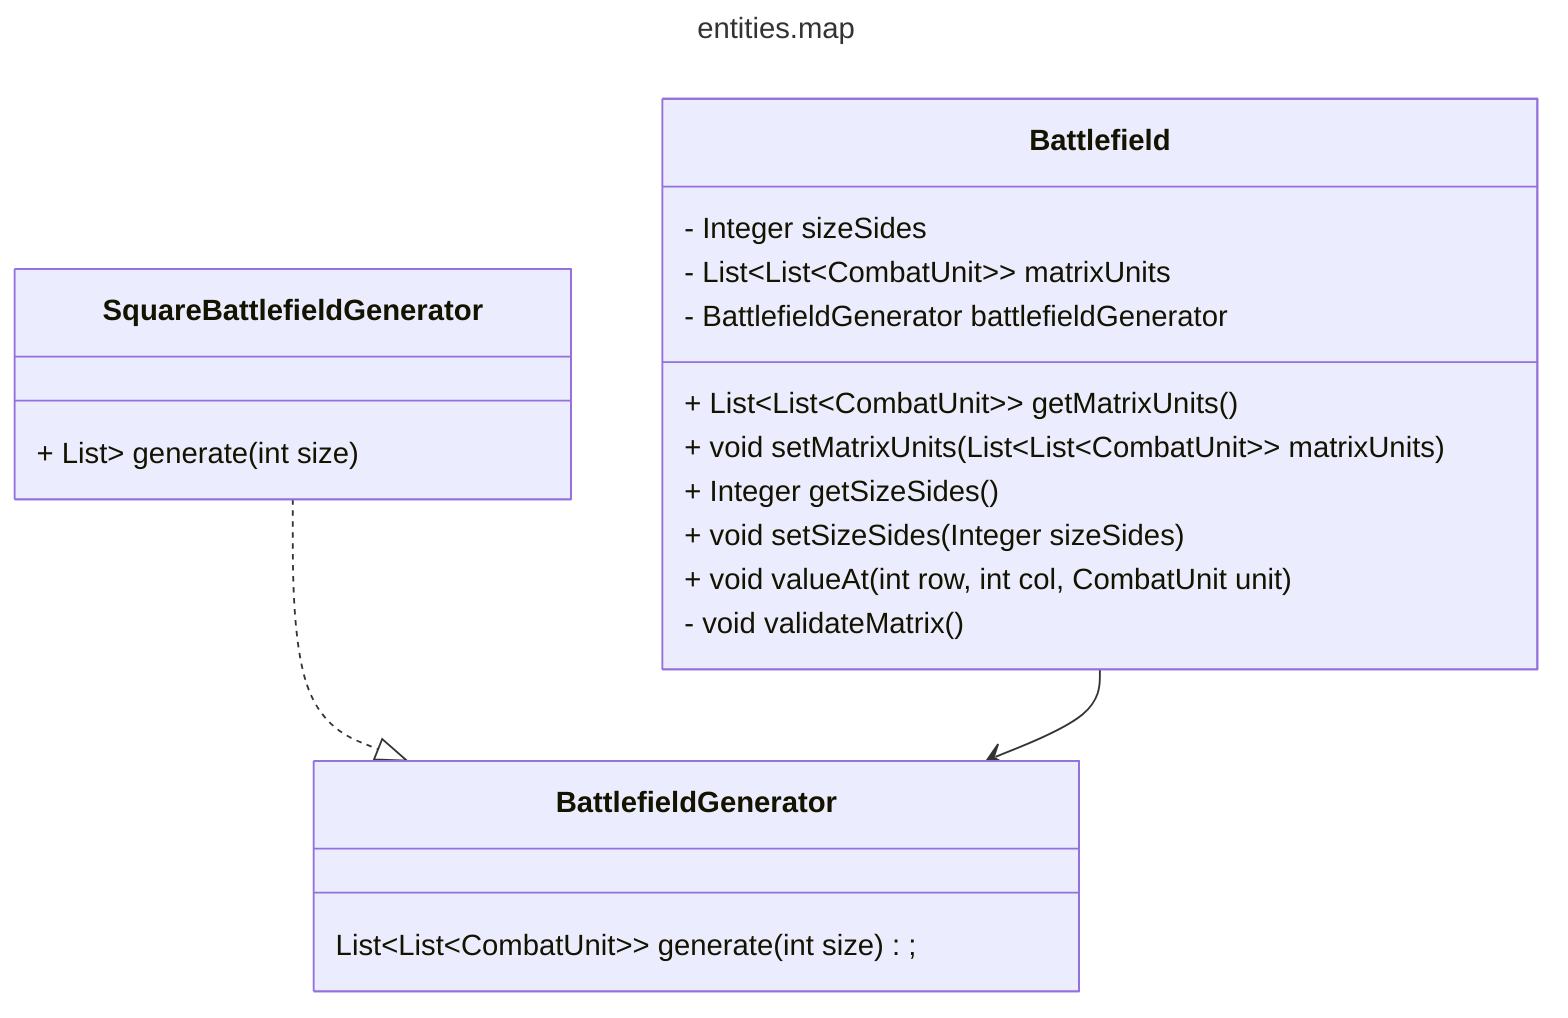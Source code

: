 ---
title: entities.map
---

classDiagram

    class Battlefield {
        - Integer sizeSides
        - List~List~CombatUnit~~ matrixUnits
        - BattlefieldGenerator battlefieldGenerator
        + List~List~CombatUnit~~ getMatrixUnits()
        + void setMatrixUnits(List~List~CombatUnit~~ matrixUnits)
        + Integer getSizeSides()
        + void setSizeSides(Integer sizeSides)
        + void valueAt(int row, int col, CombatUnit unit)
        - void validateMatrix()
    }

    class BattlefieldGenerator {
        List~List~CombatUnit~~ generate(int size);
    }

    class SquareBattlefieldGenerator {
        + List<List<CombatUnit>> generate(int size)
    }

    SquareBattlefieldGenerator ..|> BattlefieldGenerator
    Battlefield --> BattlefieldGenerator